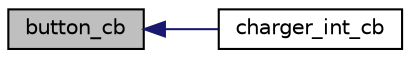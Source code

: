 digraph "button_cb"
{
  edge [fontname="Helvetica",fontsize="10",labelfontname="Helvetica",labelfontsize="10"];
  node [fontname="Helvetica",fontsize="10",shape=record];
  rankdir="LR";
  Node1 [label="button_cb",height=0.2,width=0.4,color="black", fillcolor="grey75", style="filled", fontcolor="black"];
  Node1 -> Node2 [dir="back",color="midnightblue",fontsize="10",style="solid",fontname="Helvetica"];
  Node2 [label="charger_int_cb",height=0.2,width=0.4,color="black", fillcolor="white", style="filled",URL="$group___p_w_r.html#ga0b8c9b7dd514e48ef95dbeae2d5064b6",tooltip="Charger interrupt callback. "];
}
